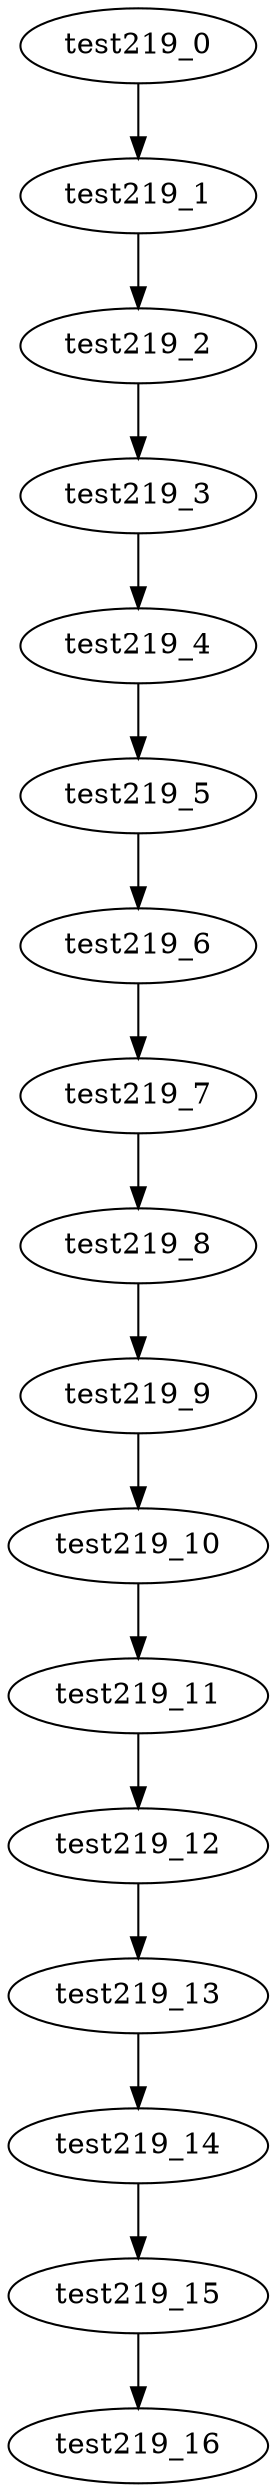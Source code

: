 digraph G {
test219_0->test219_1;
test219_1->test219_2;
test219_2->test219_3;
test219_3->test219_4;
test219_4->test219_5;
test219_5->test219_6;
test219_6->test219_7;
test219_7->test219_8;
test219_8->test219_9;
test219_9->test219_10;
test219_10->test219_11;
test219_11->test219_12;
test219_12->test219_13;
test219_13->test219_14;
test219_14->test219_15;
test219_15->test219_16;

}
